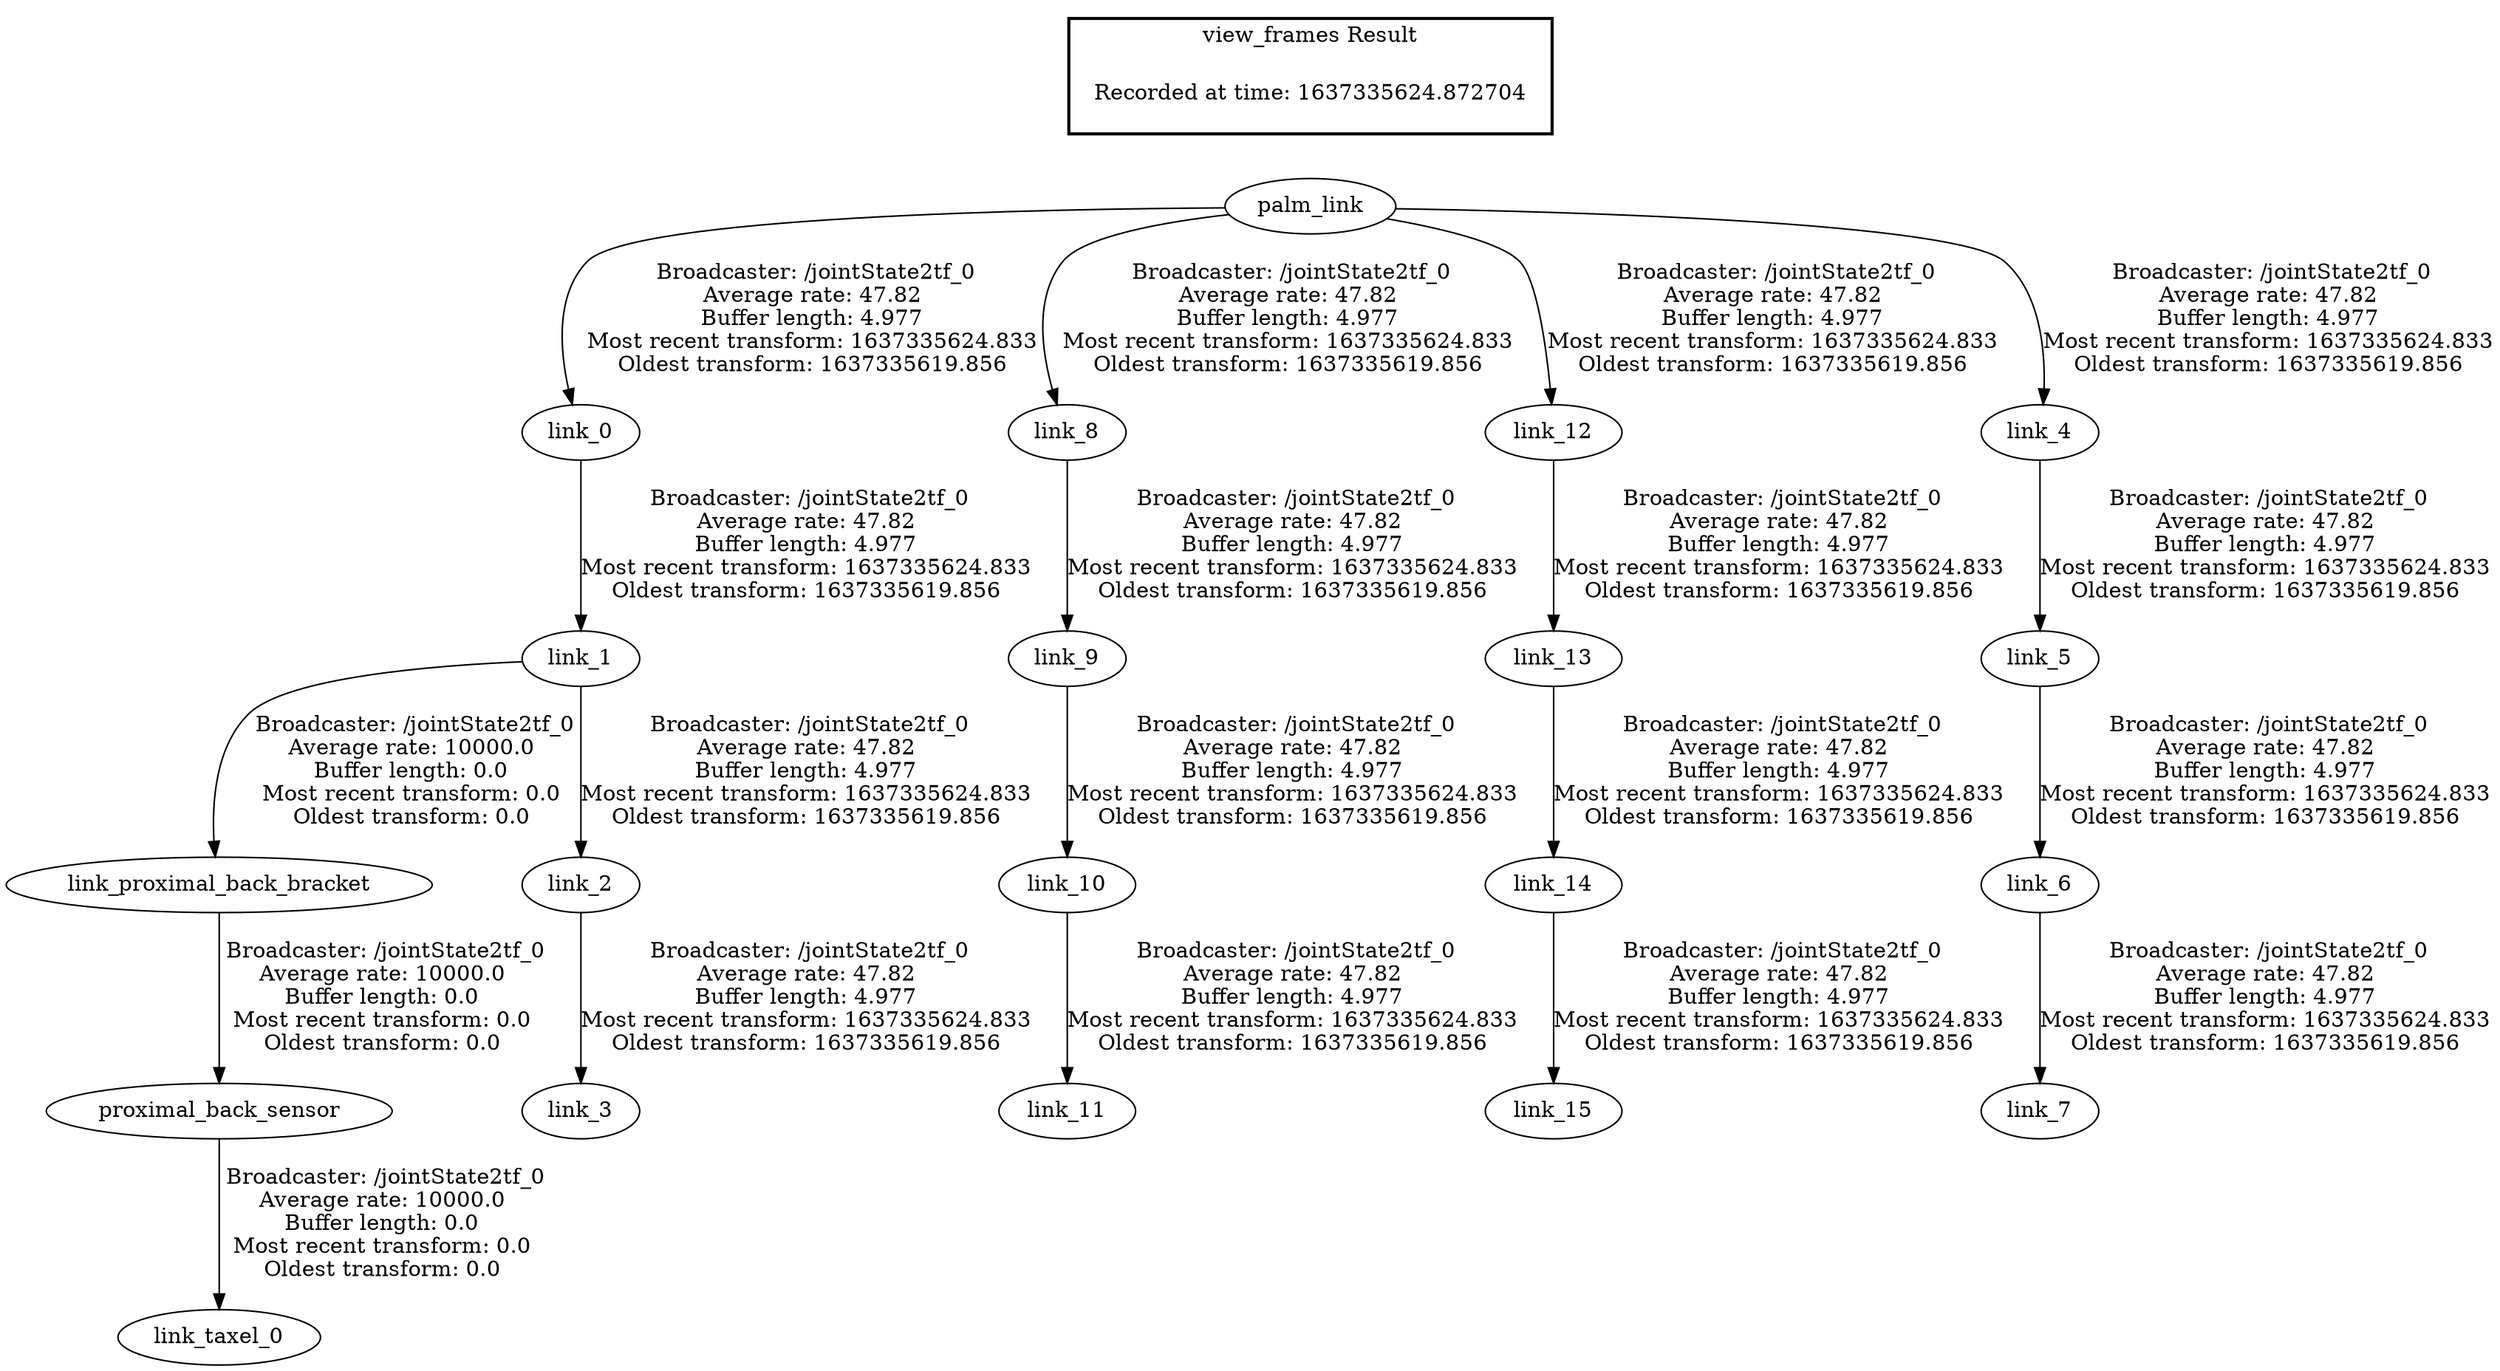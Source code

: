 digraph G {
"link_1" -> "link_proximal_back_bracket"[label=" Broadcaster: /jointState2tf_0\nAverage rate: 10000.0\nBuffer length: 0.0\nMost recent transform: 0.0\nOldest transform: 0.0\n"];
"link_0" -> "link_1"[label=" Broadcaster: /jointState2tf_0\nAverage rate: 47.82\nBuffer length: 4.977\nMost recent transform: 1637335624.833\nOldest transform: 1637335619.856\n"];
"link_proximal_back_bracket" -> "proximal_back_sensor"[label=" Broadcaster: /jointState2tf_0\nAverage rate: 10000.0\nBuffer length: 0.0\nMost recent transform: 0.0\nOldest transform: 0.0\n"];
"proximal_back_sensor" -> "link_taxel_0"[label=" Broadcaster: /jointState2tf_0\nAverage rate: 10000.0\nBuffer length: 0.0\nMost recent transform: 0.0\nOldest transform: 0.0\n"];
"palm_link" -> "link_0"[label=" Broadcaster: /jointState2tf_0\nAverage rate: 47.82\nBuffer length: 4.977\nMost recent transform: 1637335624.833\nOldest transform: 1637335619.856\n"];
"link_9" -> "link_10"[label=" Broadcaster: /jointState2tf_0\nAverage rate: 47.82\nBuffer length: 4.977\nMost recent transform: 1637335624.833\nOldest transform: 1637335619.856\n"];
"link_8" -> "link_9"[label=" Broadcaster: /jointState2tf_0\nAverage rate: 47.82\nBuffer length: 4.977\nMost recent transform: 1637335624.833\nOldest transform: 1637335619.856\n"];
"link_10" -> "link_11"[label=" Broadcaster: /jointState2tf_0\nAverage rate: 47.82\nBuffer length: 4.977\nMost recent transform: 1637335624.833\nOldest transform: 1637335619.856\n"];
"palm_link" -> "link_12"[label=" Broadcaster: /jointState2tf_0\nAverage rate: 47.82\nBuffer length: 4.977\nMost recent transform: 1637335624.833\nOldest transform: 1637335619.856\n"];
"link_12" -> "link_13"[label=" Broadcaster: /jointState2tf_0\nAverage rate: 47.82\nBuffer length: 4.977\nMost recent transform: 1637335624.833\nOldest transform: 1637335619.856\n"];
"link_13" -> "link_14"[label=" Broadcaster: /jointState2tf_0\nAverage rate: 47.82\nBuffer length: 4.977\nMost recent transform: 1637335624.833\nOldest transform: 1637335619.856\n"];
"link_14" -> "link_15"[label=" Broadcaster: /jointState2tf_0\nAverage rate: 47.82\nBuffer length: 4.977\nMost recent transform: 1637335624.833\nOldest transform: 1637335619.856\n"];
"link_1" -> "link_2"[label=" Broadcaster: /jointState2tf_0\nAverage rate: 47.82\nBuffer length: 4.977\nMost recent transform: 1637335624.833\nOldest transform: 1637335619.856\n"];
"link_2" -> "link_3"[label=" Broadcaster: /jointState2tf_0\nAverage rate: 47.82\nBuffer length: 4.977\nMost recent transform: 1637335624.833\nOldest transform: 1637335619.856\n"];
"palm_link" -> "link_4"[label=" Broadcaster: /jointState2tf_0\nAverage rate: 47.82\nBuffer length: 4.977\nMost recent transform: 1637335624.833\nOldest transform: 1637335619.856\n"];
"link_4" -> "link_5"[label=" Broadcaster: /jointState2tf_0\nAverage rate: 47.82\nBuffer length: 4.977\nMost recent transform: 1637335624.833\nOldest transform: 1637335619.856\n"];
"link_5" -> "link_6"[label=" Broadcaster: /jointState2tf_0\nAverage rate: 47.82\nBuffer length: 4.977\nMost recent transform: 1637335624.833\nOldest transform: 1637335619.856\n"];
"link_6" -> "link_7"[label=" Broadcaster: /jointState2tf_0\nAverage rate: 47.82\nBuffer length: 4.977\nMost recent transform: 1637335624.833\nOldest transform: 1637335619.856\n"];
"palm_link" -> "link_8"[label=" Broadcaster: /jointState2tf_0\nAverage rate: 47.82\nBuffer length: 4.977\nMost recent transform: 1637335624.833\nOldest transform: 1637335619.856\n"];
edge [style=invis];
 subgraph cluster_legend { style=bold; color=black; label ="view_frames Result";
"Recorded at time: 1637335624.872704"[ shape=plaintext ] ;
}->"palm_link";
}